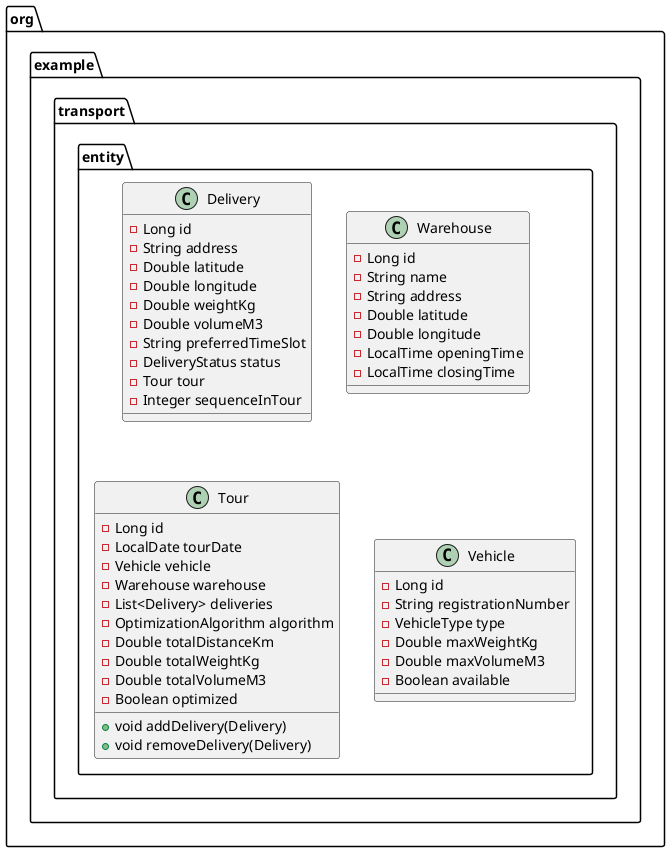@startuml
class org.example.transport.entity.Delivery {
- Long id
- String address
- Double latitude
- Double longitude
- Double weightKg
- Double volumeM3
- String preferredTimeSlot
- DeliveryStatus status
- Tour tour
- Integer sequenceInTour
}

class org.example.transport.entity.Warehouse {
- Long id
- String name
- String address
- Double latitude
- Double longitude
- LocalTime openingTime
- LocalTime closingTime
}

class org.example.transport.entity.Tour {
- Long id
- LocalDate tourDate
- Vehicle vehicle
- Warehouse warehouse
- List<Delivery> deliveries
- OptimizationAlgorithm algorithm
- Double totalDistanceKm
- Double totalWeightKg
- Double totalVolumeM3
- Boolean optimized
+ void addDelivery(Delivery)
+ void removeDelivery(Delivery)
}


class org.example.transport.entity.Vehicle {
- Long id
- String registrationNumber
- VehicleType type
- Double maxWeightKg
- Double maxVolumeM3
- Boolean available
}

@enduml